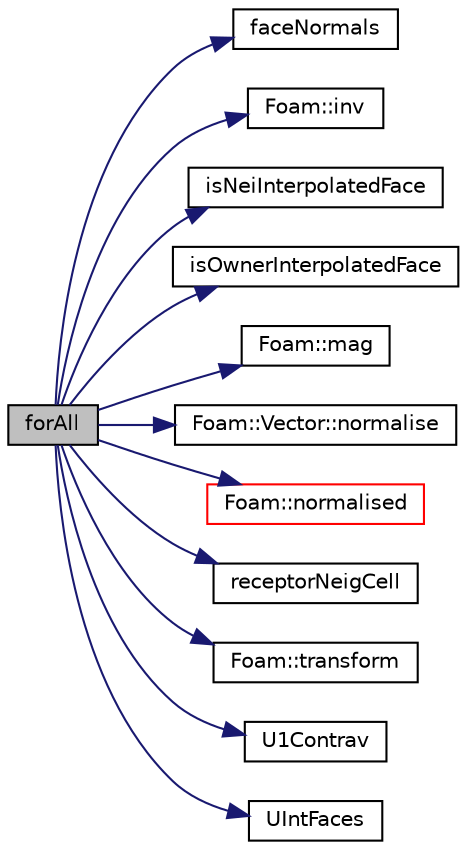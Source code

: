 digraph "forAll"
{
  bgcolor="transparent";
  edge [fontname="Helvetica",fontsize="10",labelfontname="Helvetica",labelfontsize="10"];
  node [fontname="Helvetica",fontsize="10",shape=record];
  rankdir="LR";
  Node1 [label="forAll",height=0.2,width=0.4,color="black", fillcolor="grey75", style="filled" fontcolor="black"];
  Node1 -> Node2 [color="midnightblue",fontsize="10",style="solid",fontname="Helvetica"];
  Node2 [label="faceNormals",height=0.2,width=0.4,color="black",URL="$interpolatedFaces_8H.html#a4268ed5ca7fd87b7cf2d824acd7145f6"];
  Node1 -> Node3 [color="midnightblue",fontsize="10",style="solid",fontname="Helvetica"];
  Node3 [label="Foam::inv",height=0.2,width=0.4,color="black",URL="$namespaceFoam.html#ac51979edadae5b8ade119dd30b88e381"];
  Node1 -> Node4 [color="midnightblue",fontsize="10",style="solid",fontname="Helvetica"];
  Node4 [label="isNeiInterpolatedFace",height=0.2,width=0.4,color="black",URL="$interpolatedFaces_8H.html#a4705d48a122ef7385839894c595c9a1b"];
  Node1 -> Node5 [color="midnightblue",fontsize="10",style="solid",fontname="Helvetica"];
  Node5 [label="isOwnerInterpolatedFace",height=0.2,width=0.4,color="black",URL="$interpolatedFaces_8H.html#a6072121a642730a6528f90274ffa70c1"];
  Node1 -> Node6 [color="midnightblue",fontsize="10",style="solid",fontname="Helvetica"];
  Node6 [label="Foam::mag",height=0.2,width=0.4,color="black",URL="$namespaceFoam.html#a834bb6faa2fd38f3b65634f2e1987e97"];
  Node1 -> Node7 [color="midnightblue",fontsize="10",style="solid",fontname="Helvetica"];
  Node7 [label="Foam::Vector::normalise",height=0.2,width=0.4,color="black",URL="$classFoam_1_1Vector.html#a8f1db4a6aa7aa34fecdca05be1295a30",tooltip="Normalise the vector by its magnitude. "];
  Node1 -> Node8 [color="midnightblue",fontsize="10",style="solid",fontname="Helvetica"];
  Node8 [label="Foam::normalised",height=0.2,width=0.4,color="red",URL="$namespaceFoam.html#ae8b6429f5bc023d52cf48615ed13f578"];
  Node1 -> Node9 [color="midnightblue",fontsize="10",style="solid",fontname="Helvetica"];
  Node9 [label="receptorNeigCell",height=0.2,width=0.4,color="black",URL="$interpolatedFaces_8H.html#a4b41136e5830b198bea7737b3d8366eb"];
  Node1 -> Node10 [color="midnightblue",fontsize="10",style="solid",fontname="Helvetica"];
  Node10 [label="Foam::transform",height=0.2,width=0.4,color="black",URL="$namespaceFoam.html#a1fc621b18cd1d8a786e42733c2657a1a",tooltip="Return the argument; transformations do not change the dimensions. "];
  Node1 -> Node11 [color="midnightblue",fontsize="10",style="solid",fontname="Helvetica"];
  Node11 [label="U1Contrav",height=0.2,width=0.4,color="black",URL="$interpolatedFaces_8H.html#ae0f7bb98ae386ebb185db938c750efc2"];
  Node1 -> Node12 [color="midnightblue",fontsize="10",style="solid",fontname="Helvetica"];
  Node12 [label="UIntFaces",height=0.2,width=0.4,color="black",URL="$interpolatedFaces_8H.html#a4d132d3bb803455e977ac2924ae012f9"];
}
